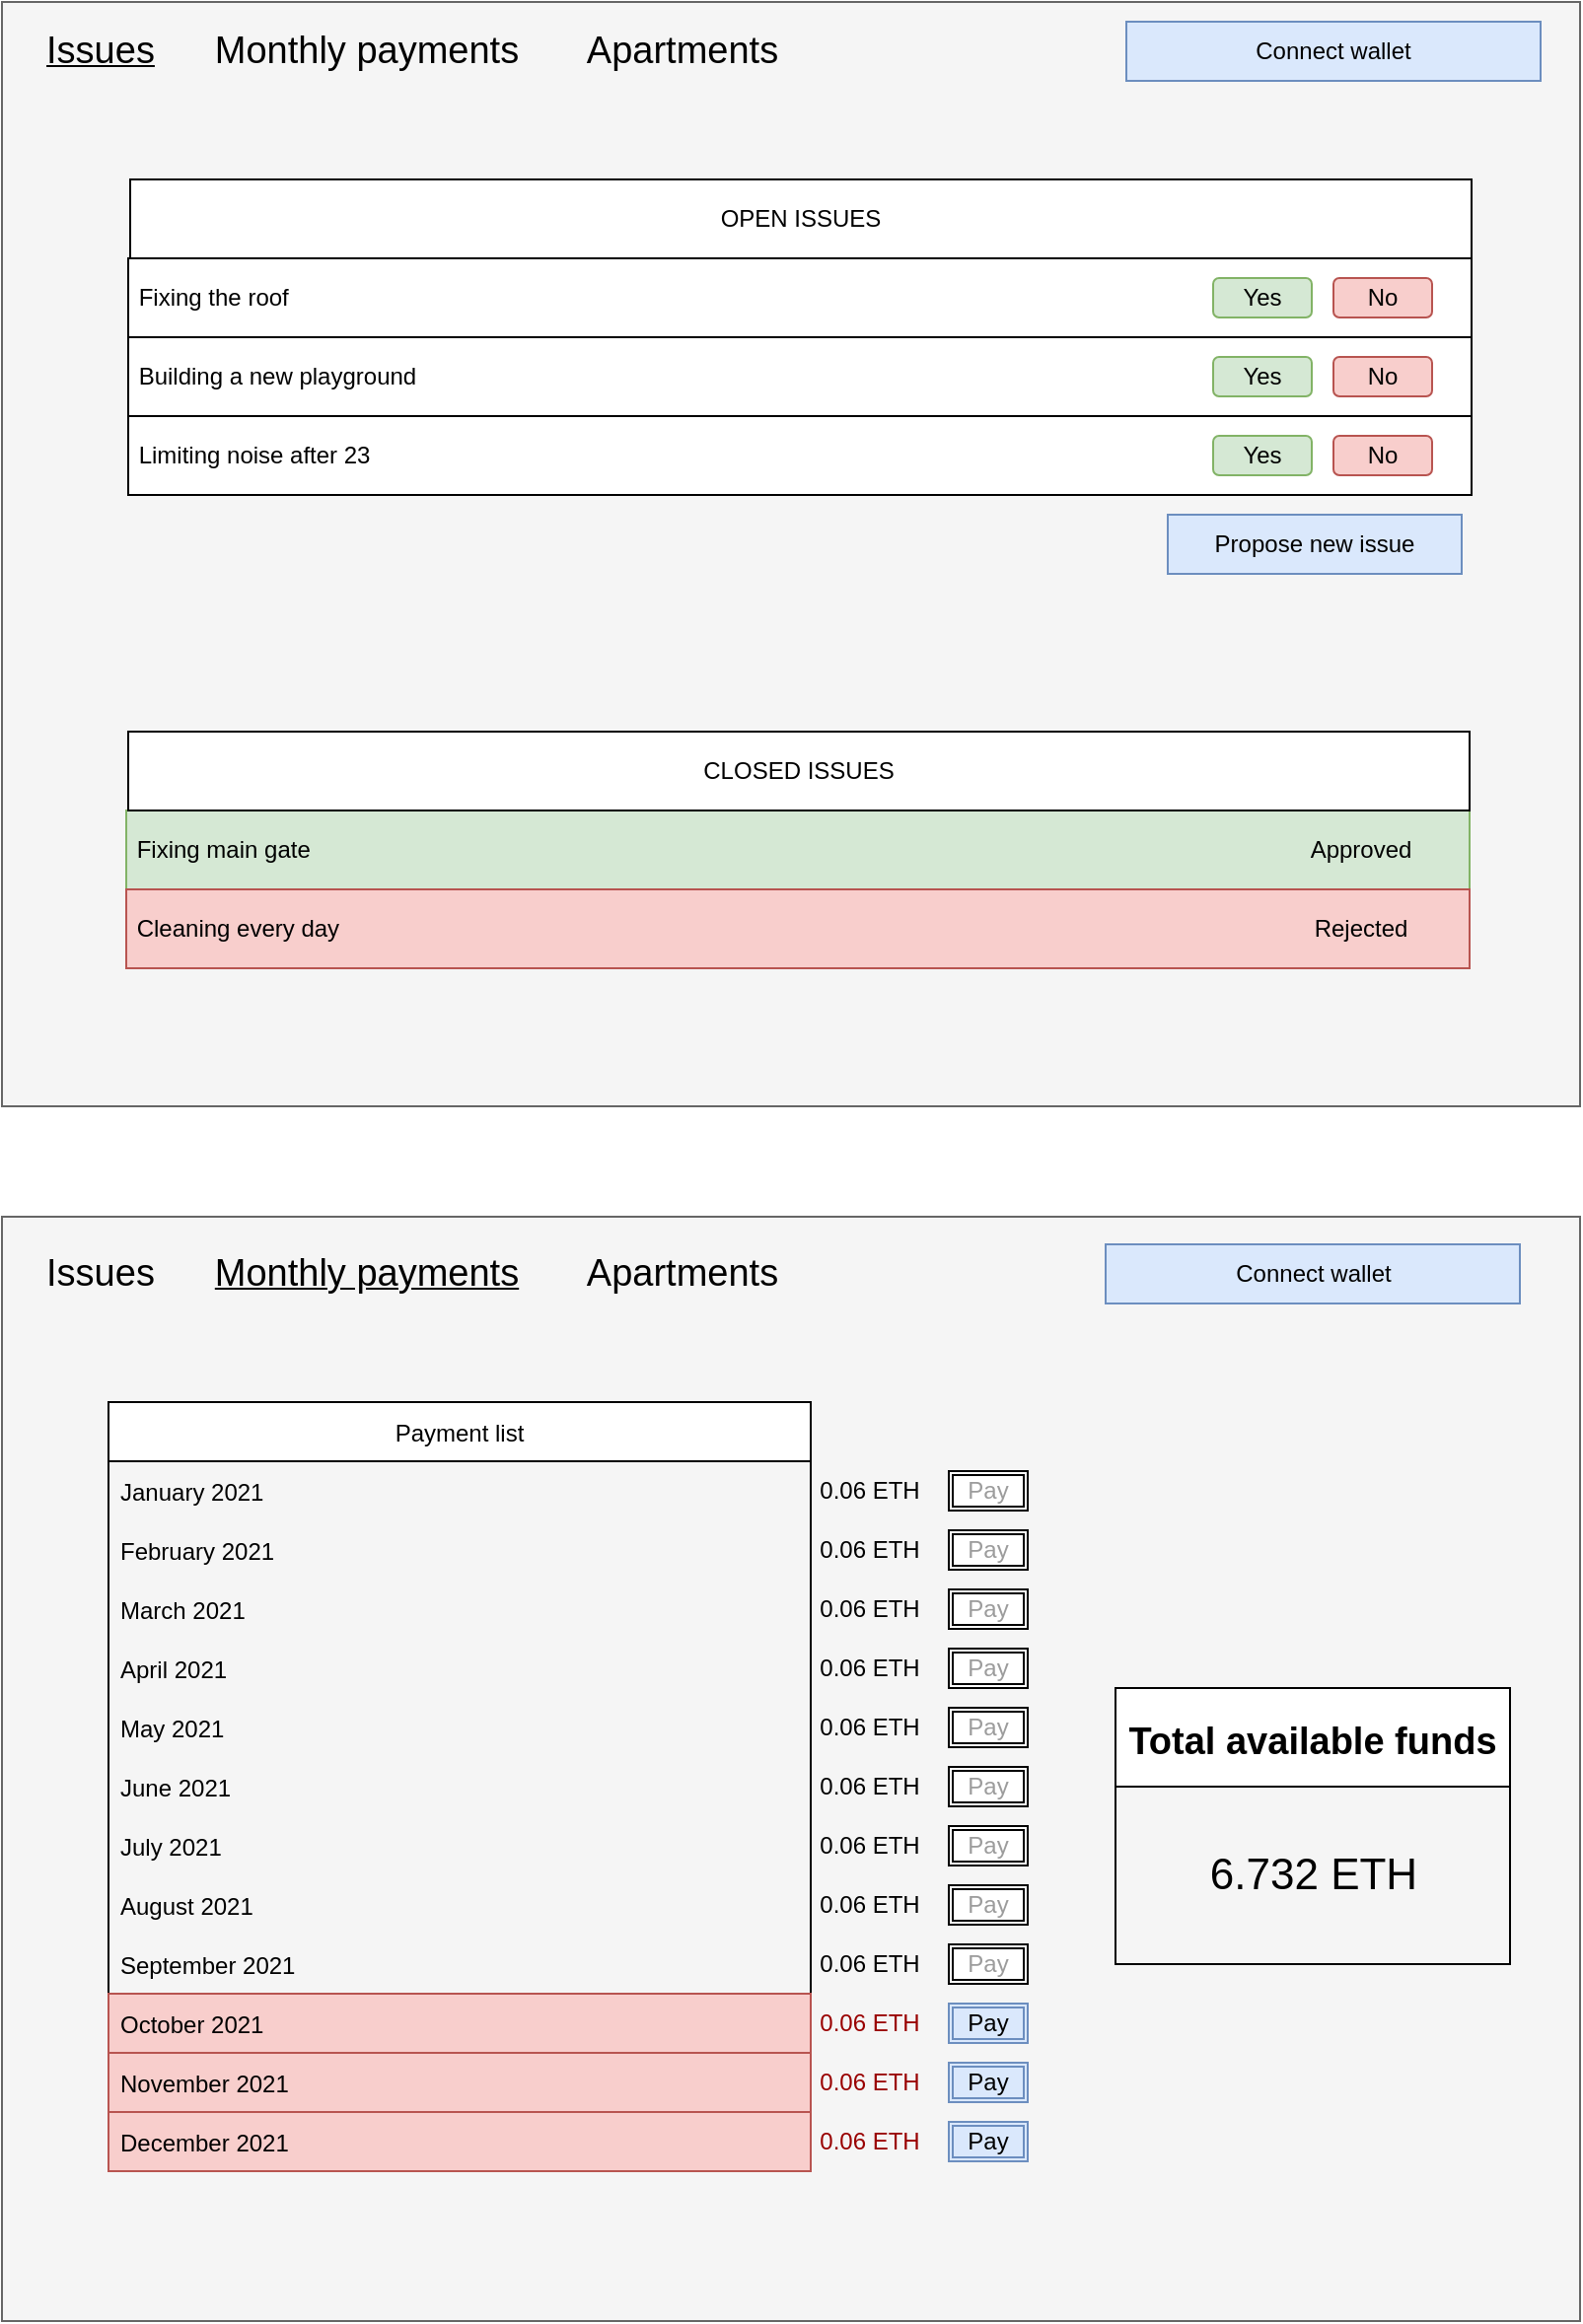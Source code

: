 <mxfile version="15.4.0" type="github"><diagram id="5gTVfZU0osVd4o5kKCnh" name="Page-1"><mxGraphModel dx="1058" dy="529" grid="1" gridSize="10" guides="1" tooltips="1" connect="1" arrows="1" fold="1" page="1" pageScale="1" pageWidth="827" pageHeight="1169" math="0" shadow="0"><root><mxCell id="0"/><mxCell id="1" parent="0"/><mxCell id="MvMVNmtZjgQQH7NAibgm-98" value="" style="rounded=0;whiteSpace=wrap;html=1;fillColor=#f5f5f5;strokeColor=#666666;fontColor=#333333;" vertex="1" parent="1"><mxGeometry x="10" y="626" width="800" height="560" as="geometry"/></mxCell><mxCell id="MvMVNmtZjgQQH7NAibgm-21" value="" style="rounded=0;whiteSpace=wrap;html=1;fillColor=#f5f5f5;strokeColor=#666666;fontColor=#333333;" vertex="1" parent="1"><mxGeometry x="10" y="10" width="800" height="560" as="geometry"/></mxCell><mxCell id="MvMVNmtZjgQQH7NAibgm-11" value="&amp;nbsp;Fixing the roof" style="rounded=0;whiteSpace=wrap;html=1;align=left;" vertex="1" parent="1"><mxGeometry x="74" y="140" width="681" height="40" as="geometry"/></mxCell><mxCell id="MvMVNmtZjgQQH7NAibgm-6" value="Propose new issue" style="rounded=0;whiteSpace=wrap;html=1;fillColor=#dae8fc;strokeColor=#6c8ebf;" vertex="1" parent="1"><mxGeometry x="601" y="270" width="149" height="30" as="geometry"/></mxCell><mxCell id="MvMVNmtZjgQQH7NAibgm-8" value="No" style="rounded=1;whiteSpace=wrap;html=1;fillColor=#f8cecc;strokeColor=#b85450;" vertex="1" parent="1"><mxGeometry x="685" y="150" width="50" height="20" as="geometry"/></mxCell><mxCell id="MvMVNmtZjgQQH7NAibgm-12" value="Yes" style="rounded=1;whiteSpace=wrap;html=1;fillColor=#d5e8d4;strokeColor=#82b366;" vertex="1" parent="1"><mxGeometry x="624" y="150" width="50" height="20" as="geometry"/></mxCell><mxCell id="MvMVNmtZjgQQH7NAibgm-13" value="&amp;nbsp;Building a new playground" style="rounded=0;whiteSpace=wrap;html=1;align=left;" vertex="1" parent="1"><mxGeometry x="74" y="180" width="681" height="40" as="geometry"/></mxCell><mxCell id="MvMVNmtZjgQQH7NAibgm-14" value="No" style="rounded=1;whiteSpace=wrap;html=1;fillColor=#f8cecc;strokeColor=#b85450;" vertex="1" parent="1"><mxGeometry x="685" y="190" width="50" height="20" as="geometry"/></mxCell><mxCell id="MvMVNmtZjgQQH7NAibgm-15" value="Yes" style="rounded=1;whiteSpace=wrap;html=1;fillColor=#d5e8d4;strokeColor=#82b366;" vertex="1" parent="1"><mxGeometry x="624" y="190" width="50" height="20" as="geometry"/></mxCell><mxCell id="MvMVNmtZjgQQH7NAibgm-16" value="&amp;nbsp;Limiting noise after 23" style="rounded=0;whiteSpace=wrap;html=1;align=left;" vertex="1" parent="1"><mxGeometry x="74" y="220" width="681" height="40" as="geometry"/></mxCell><mxCell id="MvMVNmtZjgQQH7NAibgm-17" value="No" style="rounded=1;whiteSpace=wrap;html=1;fillColor=#f8cecc;strokeColor=#b85450;" vertex="1" parent="1"><mxGeometry x="685" y="230" width="50" height="20" as="geometry"/></mxCell><mxCell id="MvMVNmtZjgQQH7NAibgm-18" value="Yes" style="rounded=1;whiteSpace=wrap;html=1;fillColor=#d5e8d4;strokeColor=#82b366;" vertex="1" parent="1"><mxGeometry x="624" y="230" width="50" height="20" as="geometry"/></mxCell><mxCell id="MvMVNmtZjgQQH7NAibgm-19" value="OPEN ISSUES" style="rounded=0;whiteSpace=wrap;html=1;" vertex="1" parent="1"><mxGeometry x="75" y="100" width="680" height="40" as="geometry"/></mxCell><mxCell id="MvMVNmtZjgQQH7NAibgm-23" value="&amp;nbsp;Fixing main gate" style="rounded=0;whiteSpace=wrap;html=1;align=left;fillColor=#d5e8d4;strokeColor=#82b366;" vertex="1" parent="1"><mxGeometry x="73" y="420" width="681" height="40" as="geometry"/></mxCell><mxCell id="MvMVNmtZjgQQH7NAibgm-24" value="&amp;nbsp;Cleaning every day" style="rounded=0;whiteSpace=wrap;html=1;align=left;fillColor=#f8cecc;strokeColor=#b85450;" vertex="1" parent="1"><mxGeometry x="73" y="460" width="681" height="40" as="geometry"/></mxCell><mxCell id="MvMVNmtZjgQQH7NAibgm-26" value="CLOSED ISSUES" style="rounded=0;whiteSpace=wrap;html=1;" vertex="1" parent="1"><mxGeometry x="74" y="380" width="680" height="40" as="geometry"/></mxCell><mxCell id="MvMVNmtZjgQQH7NAibgm-28" value="Approved" style="text;html=1;strokeColor=none;fillColor=none;align=center;verticalAlign=middle;whiteSpace=wrap;rounded=0;" vertex="1" parent="1"><mxGeometry x="669" y="425" width="60" height="30" as="geometry"/></mxCell><mxCell id="MvMVNmtZjgQQH7NAibgm-29" value="Rejected" style="text;html=1;strokeColor=none;fillColor=none;align=center;verticalAlign=middle;whiteSpace=wrap;rounded=0;" vertex="1" parent="1"><mxGeometry x="669" y="465" width="60" height="30" as="geometry"/></mxCell><mxCell id="MvMVNmtZjgQQH7NAibgm-32" value="Connect wallet" style="rounded=0;whiteSpace=wrap;html=1;fillColor=#dae8fc;strokeColor=#6c8ebf;" vertex="1" parent="1"><mxGeometry x="580" y="20" width="210" height="30" as="geometry"/></mxCell><mxCell id="MvMVNmtZjgQQH7NAibgm-34" value="Payment list" style="swimlane;fontStyle=0;childLayout=stackLayout;horizontal=1;startSize=30;horizontalStack=0;resizeParent=1;resizeParentMax=0;resizeLast=0;collapsible=1;marginBottom=0;" vertex="1" parent="1"><mxGeometry x="64" y="720" width="356" height="390" as="geometry"><mxRectangle x="64" y="690" width="100" height="30" as="alternateBounds"/></mxGeometry></mxCell><mxCell id="MvMVNmtZjgQQH7NAibgm-35" value="January 2021" style="text;strokeColor=none;fillColor=none;align=left;verticalAlign=middle;spacingLeft=4;spacingRight=4;overflow=hidden;points=[[0,0.5],[1,0.5]];portConstraint=eastwest;rotatable=0;" vertex="1" parent="MvMVNmtZjgQQH7NAibgm-34"><mxGeometry y="30" width="356" height="30" as="geometry"/></mxCell><mxCell id="MvMVNmtZjgQQH7NAibgm-36" value="February 2021" style="text;strokeColor=none;fillColor=none;align=left;verticalAlign=middle;spacingLeft=4;spacingRight=4;overflow=hidden;points=[[0,0.5],[1,0.5]];portConstraint=eastwest;rotatable=0;" vertex="1" parent="MvMVNmtZjgQQH7NAibgm-34"><mxGeometry y="60" width="356" height="30" as="geometry"/></mxCell><mxCell id="MvMVNmtZjgQQH7NAibgm-37" value="March 2021" style="text;strokeColor=none;fillColor=none;align=left;verticalAlign=middle;spacingLeft=4;spacingRight=4;overflow=hidden;points=[[0,0.5],[1,0.5]];portConstraint=eastwest;rotatable=0;" vertex="1" parent="MvMVNmtZjgQQH7NAibgm-34"><mxGeometry y="90" width="356" height="30" as="geometry"/></mxCell><mxCell id="MvMVNmtZjgQQH7NAibgm-51" value="April 2021" style="text;strokeColor=none;fillColor=none;align=left;verticalAlign=middle;spacingLeft=4;spacingRight=4;overflow=hidden;points=[[0,0.5],[1,0.5]];portConstraint=eastwest;rotatable=0;" vertex="1" parent="MvMVNmtZjgQQH7NAibgm-34"><mxGeometry y="120" width="356" height="30" as="geometry"/></mxCell><mxCell id="MvMVNmtZjgQQH7NAibgm-52" value="May 2021" style="text;strokeColor=none;fillColor=none;align=left;verticalAlign=middle;spacingLeft=4;spacingRight=4;overflow=hidden;points=[[0,0.5],[1,0.5]];portConstraint=eastwest;rotatable=0;" vertex="1" parent="MvMVNmtZjgQQH7NAibgm-34"><mxGeometry y="150" width="356" height="30" as="geometry"/></mxCell><mxCell id="MvMVNmtZjgQQH7NAibgm-53" value="June 2021" style="text;strokeColor=none;fillColor=none;align=left;verticalAlign=middle;spacingLeft=4;spacingRight=4;overflow=hidden;points=[[0,0.5],[1,0.5]];portConstraint=eastwest;rotatable=0;" vertex="1" parent="MvMVNmtZjgQQH7NAibgm-34"><mxGeometry y="180" width="356" height="30" as="geometry"/></mxCell><mxCell id="MvMVNmtZjgQQH7NAibgm-54" value="July 2021" style="text;strokeColor=none;fillColor=none;align=left;verticalAlign=middle;spacingLeft=4;spacingRight=4;overflow=hidden;points=[[0,0.5],[1,0.5]];portConstraint=eastwest;rotatable=0;" vertex="1" parent="MvMVNmtZjgQQH7NAibgm-34"><mxGeometry y="210" width="356" height="30" as="geometry"/></mxCell><mxCell id="MvMVNmtZjgQQH7NAibgm-55" value="August 2021" style="text;strokeColor=none;fillColor=none;align=left;verticalAlign=middle;spacingLeft=4;spacingRight=4;overflow=hidden;points=[[0,0.5],[1,0.5]];portConstraint=eastwest;rotatable=0;" vertex="1" parent="MvMVNmtZjgQQH7NAibgm-34"><mxGeometry y="240" width="356" height="30" as="geometry"/></mxCell><mxCell id="MvMVNmtZjgQQH7NAibgm-56" value="September 2021" style="text;strokeColor=none;fillColor=none;align=left;verticalAlign=middle;spacingLeft=4;spacingRight=4;overflow=hidden;points=[[0,0.5],[1,0.5]];portConstraint=eastwest;rotatable=0;" vertex="1" parent="MvMVNmtZjgQQH7NAibgm-34"><mxGeometry y="270" width="356" height="30" as="geometry"/></mxCell><mxCell id="MvMVNmtZjgQQH7NAibgm-57" value="October 2021" style="text;strokeColor=#b85450;fillColor=#f8cecc;align=left;verticalAlign=middle;spacingLeft=4;spacingRight=4;overflow=hidden;points=[[0,0.5],[1,0.5]];portConstraint=eastwest;rotatable=0;" vertex="1" parent="MvMVNmtZjgQQH7NAibgm-34"><mxGeometry y="300" width="356" height="30" as="geometry"/></mxCell><mxCell id="MvMVNmtZjgQQH7NAibgm-58" value="November 2021" style="text;strokeColor=#b85450;fillColor=#f8cecc;align=left;verticalAlign=middle;spacingLeft=4;spacingRight=4;overflow=hidden;points=[[0,0.5],[1,0.5]];portConstraint=eastwest;rotatable=0;" vertex="1" parent="MvMVNmtZjgQQH7NAibgm-34"><mxGeometry y="330" width="356" height="30" as="geometry"/></mxCell><mxCell id="MvMVNmtZjgQQH7NAibgm-59" value="December 2021" style="text;strokeColor=#b85450;fillColor=#f8cecc;align=left;verticalAlign=middle;spacingLeft=4;spacingRight=4;overflow=hidden;points=[[0,0.5],[1,0.5]];portConstraint=eastwest;rotatable=0;" vertex="1" parent="MvMVNmtZjgQQH7NAibgm-34"><mxGeometry y="360" width="356" height="30" as="geometry"/></mxCell><mxCell id="MvMVNmtZjgQQH7NAibgm-60" value="Pay" style="shape=ext;double=1;rounded=0;whiteSpace=wrap;html=1;fontColor=#9C9C9C;" vertex="1" parent="1"><mxGeometry x="490" y="755" width="40" height="20" as="geometry"/></mxCell><mxCell id="MvMVNmtZjgQQH7NAibgm-63" value="0.06 ETH" style="text;html=1;strokeColor=none;fillColor=none;align=center;verticalAlign=middle;whiteSpace=wrap;rounded=0;fontColor=#000000;" vertex="1" parent="1"><mxGeometry x="420" y="750" width="60" height="30" as="geometry"/></mxCell><mxCell id="MvMVNmtZjgQQH7NAibgm-64" value="Pay" style="shape=ext;double=1;rounded=0;whiteSpace=wrap;html=1;fontColor=#9C9C9C;" vertex="1" parent="1"><mxGeometry x="490" y="785" width="40" height="20" as="geometry"/></mxCell><mxCell id="MvMVNmtZjgQQH7NAibgm-65" value="0.06 ETH" style="text;html=1;strokeColor=none;fillColor=none;align=center;verticalAlign=middle;whiteSpace=wrap;rounded=0;fontColor=#000000;" vertex="1" parent="1"><mxGeometry x="420" y="780" width="60" height="30" as="geometry"/></mxCell><mxCell id="MvMVNmtZjgQQH7NAibgm-66" value="Pay" style="shape=ext;double=1;rounded=0;whiteSpace=wrap;html=1;fontColor=#9C9C9C;" vertex="1" parent="1"><mxGeometry x="490" y="815" width="40" height="20" as="geometry"/></mxCell><mxCell id="MvMVNmtZjgQQH7NAibgm-67" value="0.06 ETH" style="text;html=1;strokeColor=none;fillColor=none;align=center;verticalAlign=middle;whiteSpace=wrap;rounded=0;fontColor=#000000;" vertex="1" parent="1"><mxGeometry x="420" y="810" width="60" height="30" as="geometry"/></mxCell><mxCell id="MvMVNmtZjgQQH7NAibgm-68" value="Pay" style="shape=ext;double=1;rounded=0;whiteSpace=wrap;html=1;fontColor=#9C9C9C;" vertex="1" parent="1"><mxGeometry x="490" y="845" width="40" height="20" as="geometry"/></mxCell><mxCell id="MvMVNmtZjgQQH7NAibgm-69" value="0.06 ETH" style="text;html=1;strokeColor=none;fillColor=none;align=center;verticalAlign=middle;whiteSpace=wrap;rounded=0;fontColor=#000000;" vertex="1" parent="1"><mxGeometry x="420" y="840" width="60" height="30" as="geometry"/></mxCell><mxCell id="MvMVNmtZjgQQH7NAibgm-70" value="Pay" style="shape=ext;double=1;rounded=0;whiteSpace=wrap;html=1;fontColor=#9C9C9C;" vertex="1" parent="1"><mxGeometry x="490" y="875" width="40" height="20" as="geometry"/></mxCell><mxCell id="MvMVNmtZjgQQH7NAibgm-71" value="0.06 ETH" style="text;html=1;strokeColor=none;fillColor=none;align=center;verticalAlign=middle;whiteSpace=wrap;rounded=0;fontColor=#000000;" vertex="1" parent="1"><mxGeometry x="420" y="870" width="60" height="30" as="geometry"/></mxCell><mxCell id="MvMVNmtZjgQQH7NAibgm-72" value="Pay" style="shape=ext;double=1;rounded=0;whiteSpace=wrap;html=1;fontColor=#9C9C9C;" vertex="1" parent="1"><mxGeometry x="490" y="905" width="40" height="20" as="geometry"/></mxCell><mxCell id="MvMVNmtZjgQQH7NAibgm-73" value="0.06 ETH" style="text;html=1;strokeColor=none;fillColor=none;align=center;verticalAlign=middle;whiteSpace=wrap;rounded=0;fontColor=#000000;" vertex="1" parent="1"><mxGeometry x="420" y="900" width="60" height="30" as="geometry"/></mxCell><mxCell id="MvMVNmtZjgQQH7NAibgm-74" value="Pay" style="shape=ext;double=1;rounded=0;whiteSpace=wrap;html=1;fontColor=#9C9C9C;" vertex="1" parent="1"><mxGeometry x="490" y="935" width="40" height="20" as="geometry"/></mxCell><mxCell id="MvMVNmtZjgQQH7NAibgm-75" value="0.06 ETH" style="text;html=1;strokeColor=none;fillColor=none;align=center;verticalAlign=middle;whiteSpace=wrap;rounded=0;fontColor=#000000;" vertex="1" parent="1"><mxGeometry x="420" y="930" width="60" height="30" as="geometry"/></mxCell><mxCell id="MvMVNmtZjgQQH7NAibgm-76" value="Pay" style="shape=ext;double=1;rounded=0;whiteSpace=wrap;html=1;fontColor=#9C9C9C;" vertex="1" parent="1"><mxGeometry x="490" y="965" width="40" height="20" as="geometry"/></mxCell><mxCell id="MvMVNmtZjgQQH7NAibgm-77" value="0.06 ETH" style="text;html=1;strokeColor=none;fillColor=none;align=center;verticalAlign=middle;whiteSpace=wrap;rounded=0;fontColor=#000000;" vertex="1" parent="1"><mxGeometry x="420" y="960" width="60" height="30" as="geometry"/></mxCell><mxCell id="MvMVNmtZjgQQH7NAibgm-78" value="Pay" style="shape=ext;double=1;rounded=0;whiteSpace=wrap;html=1;fontColor=#9C9C9C;" vertex="1" parent="1"><mxGeometry x="490" y="995" width="40" height="20" as="geometry"/></mxCell><mxCell id="MvMVNmtZjgQQH7NAibgm-79" value="0.06 ETH" style="text;html=1;strokeColor=none;fillColor=none;align=center;verticalAlign=middle;whiteSpace=wrap;rounded=0;fontColor=#000000;" vertex="1" parent="1"><mxGeometry x="420" y="990" width="60" height="30" as="geometry"/></mxCell><mxCell id="MvMVNmtZjgQQH7NAibgm-80" value="Pay" style="shape=ext;double=1;rounded=0;whiteSpace=wrap;html=1;fillColor=#dae8fc;strokeColor=#6c8ebf;" vertex="1" parent="1"><mxGeometry x="490" y="1025" width="40" height="20" as="geometry"/></mxCell><mxCell id="MvMVNmtZjgQQH7NAibgm-81" value="0.06 ETH" style="text;html=1;strokeColor=none;fillColor=none;align=center;verticalAlign=middle;whiteSpace=wrap;rounded=0;fontColor=#990000;" vertex="1" parent="1"><mxGeometry x="420" y="1020" width="60" height="30" as="geometry"/></mxCell><mxCell id="MvMVNmtZjgQQH7NAibgm-82" value="Pay" style="shape=ext;double=1;rounded=0;whiteSpace=wrap;html=1;fillColor=#dae8fc;strokeColor=#6c8ebf;" vertex="1" parent="1"><mxGeometry x="490" y="1055" width="40" height="20" as="geometry"/></mxCell><mxCell id="MvMVNmtZjgQQH7NAibgm-83" value="0.06 ETH" style="text;html=1;strokeColor=none;fillColor=none;align=center;verticalAlign=middle;whiteSpace=wrap;rounded=0;fontColor=#990000;" vertex="1" parent="1"><mxGeometry x="420" y="1050" width="60" height="30" as="geometry"/></mxCell><mxCell id="MvMVNmtZjgQQH7NAibgm-84" value="Pay" style="shape=ext;double=1;rounded=0;whiteSpace=wrap;html=1;fillColor=#dae8fc;strokeColor=#6c8ebf;" vertex="1" parent="1"><mxGeometry x="490" y="1085" width="40" height="20" as="geometry"/></mxCell><mxCell id="MvMVNmtZjgQQH7NAibgm-85" value="0.06 ETH" style="text;html=1;strokeColor=none;fillColor=none;align=center;verticalAlign=middle;whiteSpace=wrap;rounded=0;fontColor=#990000;" vertex="1" parent="1"><mxGeometry x="420" y="1080" width="60" height="30" as="geometry"/></mxCell><mxCell id="MvMVNmtZjgQQH7NAibgm-87" value="Total available funds" style="swimlane;fontColor=#000000;fontSize=19;startSize=50;" vertex="1" parent="1"><mxGeometry x="574.5" y="865" width="200" height="140" as="geometry"/></mxCell><mxCell id="MvMVNmtZjgQQH7NAibgm-88" value="6.732 ETH" style="text;html=1;strokeColor=none;fillColor=none;align=center;verticalAlign=middle;whiteSpace=wrap;rounded=0;fontSize=22;fontColor=#000000;" vertex="1" parent="1"><mxGeometry x="599.5" y="935" width="150" height="50" as="geometry"/></mxCell><mxCell id="MvMVNmtZjgQQH7NAibgm-89" value="Connect wallet" style="rounded=0;whiteSpace=wrap;html=1;fillColor=#dae8fc;strokeColor=#6c8ebf;" vertex="1" parent="1"><mxGeometry x="569.5" y="640" width="210" height="30" as="geometry"/></mxCell><mxCell id="MvMVNmtZjgQQH7NAibgm-91" value="&lt;u&gt;Issues&lt;/u&gt;" style="text;html=1;strokeColor=none;fillColor=none;align=center;verticalAlign=middle;whiteSpace=wrap;rounded=0;fontSize=19;fontColor=#000000;" vertex="1" parent="1"><mxGeometry x="30" y="20" width="60" height="30" as="geometry"/></mxCell><mxCell id="MvMVNmtZjgQQH7NAibgm-92" value="Monthly payments" style="text;html=1;strokeColor=none;fillColor=none;align=center;verticalAlign=middle;whiteSpace=wrap;rounded=0;fontSize=19;fontColor=#000000;" vertex="1" parent="1"><mxGeometry x="100" y="20" width="190" height="30" as="geometry"/></mxCell><mxCell id="MvMVNmtZjgQQH7NAibgm-94" value="Apartments" style="text;html=1;strokeColor=none;fillColor=none;align=center;verticalAlign=middle;whiteSpace=wrap;rounded=0;fontSize=19;fontColor=#000000;" vertex="1" parent="1"><mxGeometry x="260" y="20" width="190" height="30" as="geometry"/></mxCell><mxCell id="MvMVNmtZjgQQH7NAibgm-95" value="Issues" style="text;html=1;strokeColor=none;fillColor=none;align=center;verticalAlign=middle;whiteSpace=wrap;rounded=0;fontSize=19;fontColor=#000000;" vertex="1" parent="1"><mxGeometry x="30" y="640" width="60" height="30" as="geometry"/></mxCell><mxCell id="MvMVNmtZjgQQH7NAibgm-96" value="&lt;u&gt;Monthly payments&lt;/u&gt;" style="text;html=1;strokeColor=none;fillColor=none;align=center;verticalAlign=middle;whiteSpace=wrap;rounded=0;fontSize=19;fontColor=#000000;" vertex="1" parent="1"><mxGeometry x="100" y="640" width="190" height="30" as="geometry"/></mxCell><mxCell id="MvMVNmtZjgQQH7NAibgm-97" value="Apartments" style="text;html=1;strokeColor=none;fillColor=none;align=center;verticalAlign=middle;whiteSpace=wrap;rounded=0;fontSize=19;fontColor=#000000;" vertex="1" parent="1"><mxGeometry x="260" y="640" width="190" height="30" as="geometry"/></mxCell></root></mxGraphModel></diagram></mxfile>